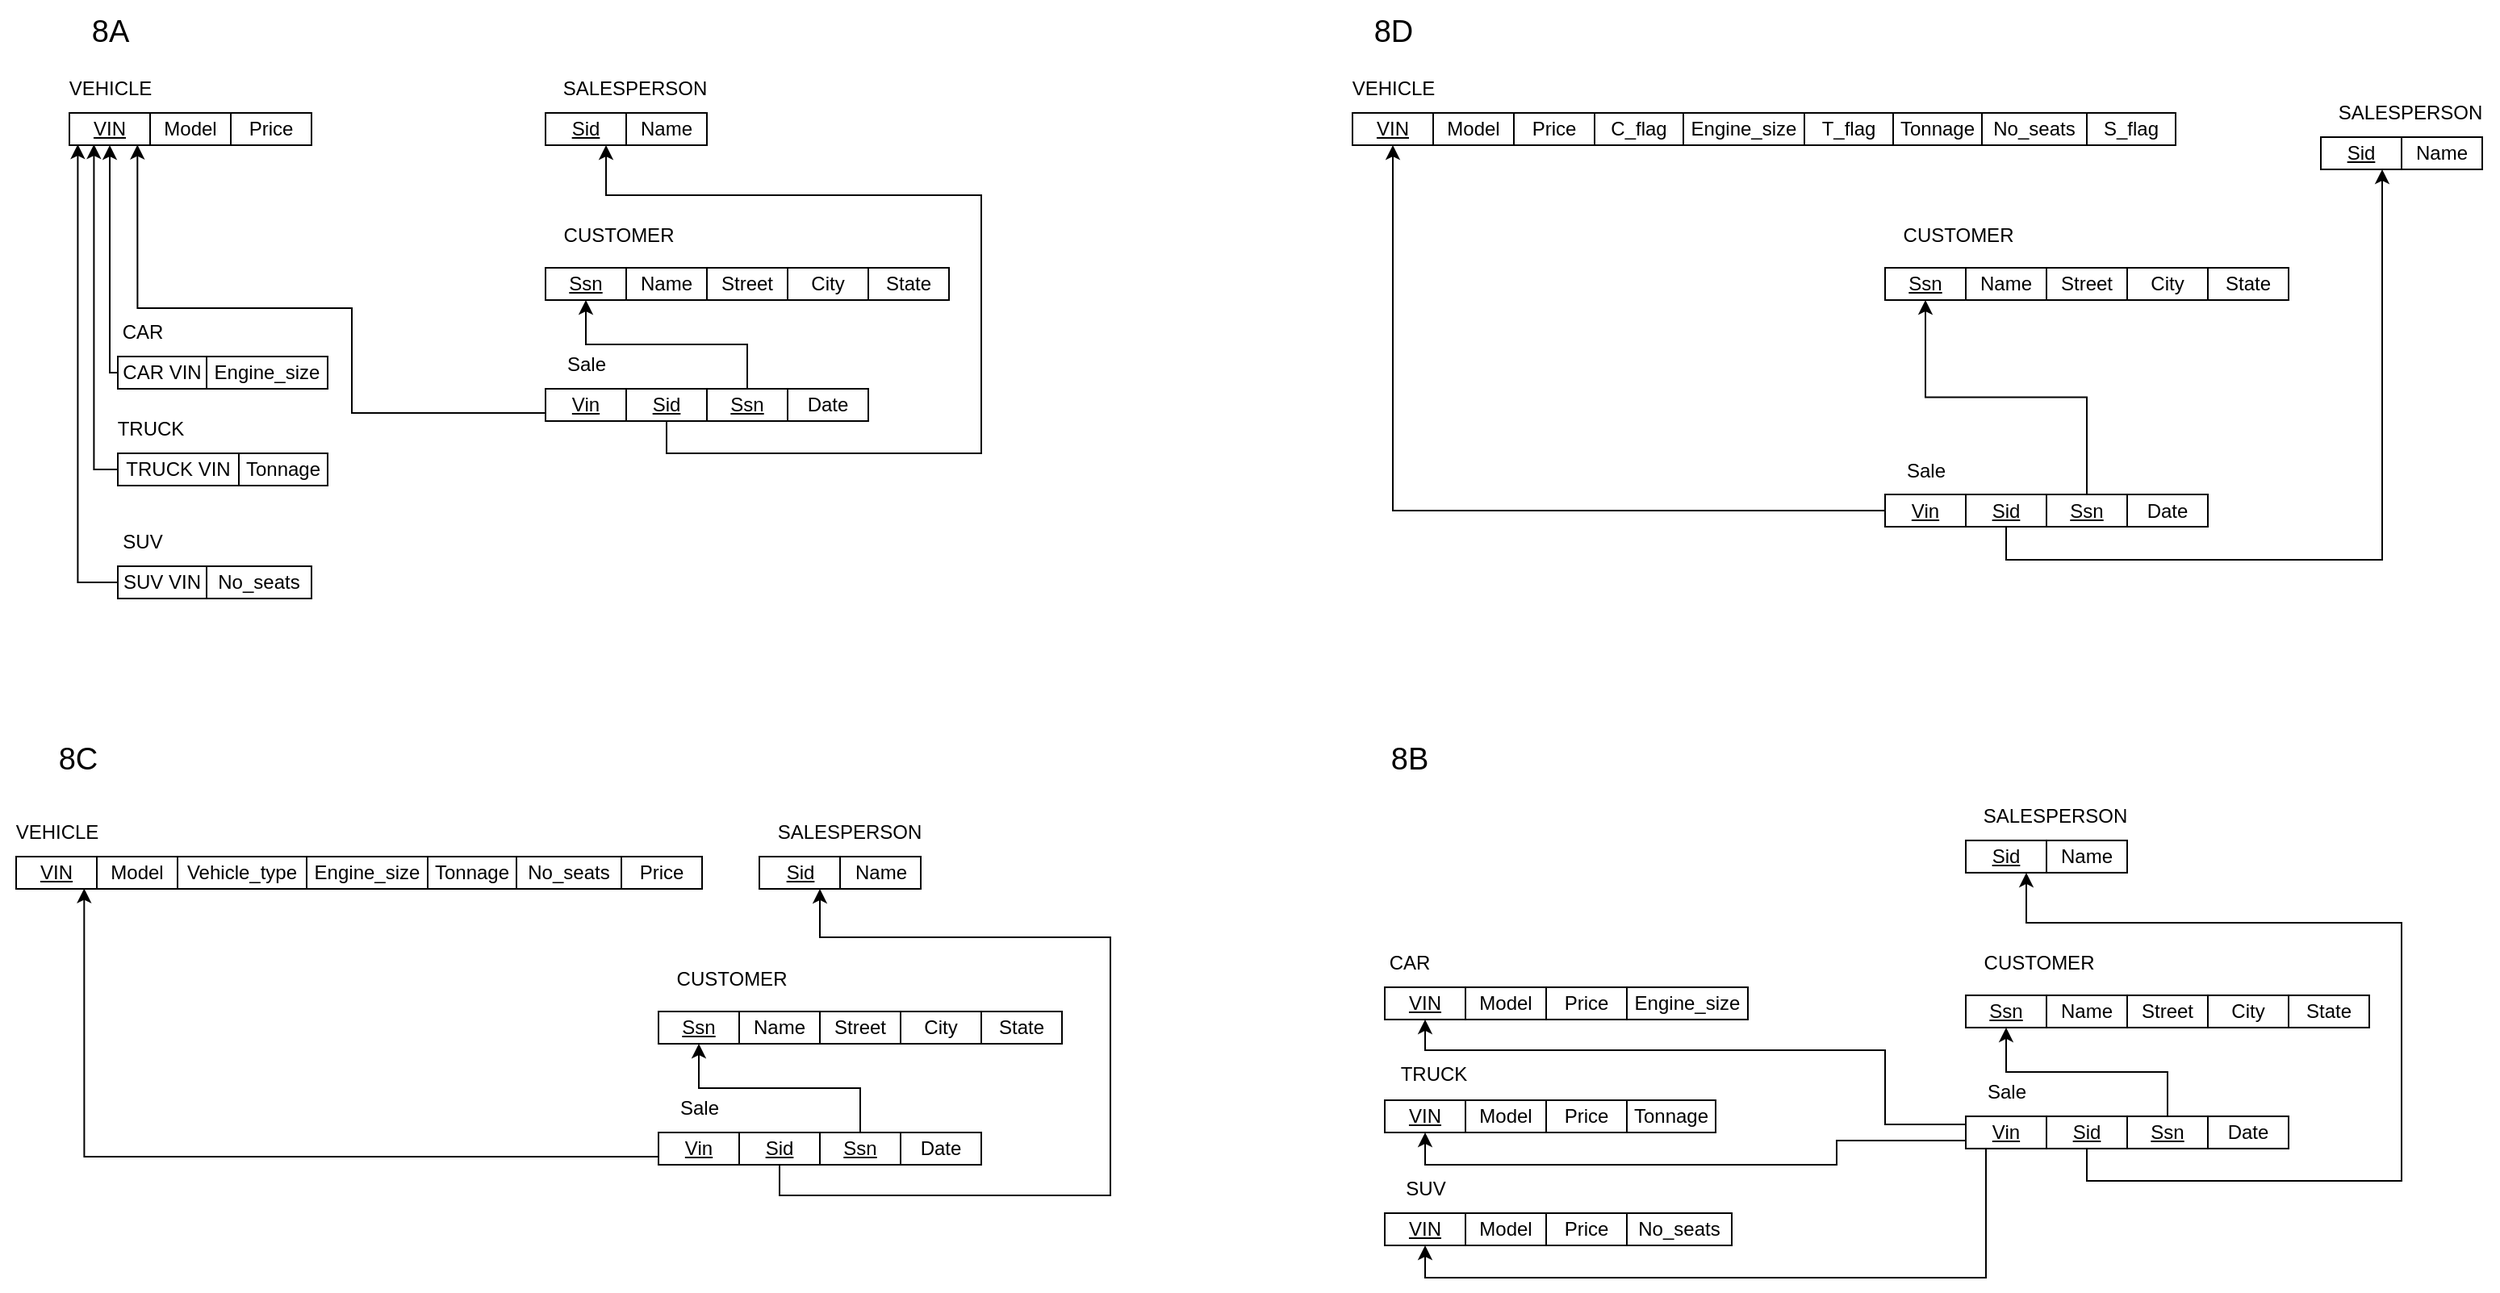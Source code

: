 <mxfile version="20.5.1" type="github">
  <diagram id="yZq5IONLJEsk0bZvG2Z2" name="Page-1">
    <mxGraphModel dx="1422" dy="794" grid="1" gridSize="10" guides="1" tooltips="1" connect="1" arrows="1" fold="1" page="1" pageScale="1" pageWidth="850" pageHeight="1100" math="0" shadow="0">
      <root>
        <mxCell id="0" />
        <mxCell id="1" parent="0" />
        <mxCell id="Zert8HyA5gWy37JvKC_g-1" value="VEHICLE" style="text;html=1;align=center;verticalAlign=middle;resizable=0;points=[];autosize=1;strokeColor=none;fillColor=none;" parent="1" vertex="1">
          <mxGeometry x="55" y="109" width="70" height="30" as="geometry" />
        </mxCell>
        <mxCell id="Zert8HyA5gWy37JvKC_g-2" value="&lt;u&gt;VIN&lt;/u&gt;" style="whiteSpace=wrap;html=1;" parent="1" vertex="1">
          <mxGeometry x="65" y="139" width="50" height="20" as="geometry" />
        </mxCell>
        <mxCell id="Zert8HyA5gWy37JvKC_g-3" value="Model" style="whiteSpace=wrap;html=1;" parent="1" vertex="1">
          <mxGeometry x="115" y="139" width="50" height="20" as="geometry" />
        </mxCell>
        <mxCell id="Zert8HyA5gWy37JvKC_g-4" value="Price" style="whiteSpace=wrap;html=1;" parent="1" vertex="1">
          <mxGeometry x="165" y="139" width="50" height="20" as="geometry" />
        </mxCell>
        <mxCell id="Zert8HyA5gWy37JvKC_g-5" value="&lt;u&gt;Sid&lt;/u&gt;" style="whiteSpace=wrap;html=1;" parent="1" vertex="1">
          <mxGeometry x="360" y="139" width="50" height="20" as="geometry" />
        </mxCell>
        <mxCell id="Zert8HyA5gWy37JvKC_g-7" value="SALESPERSON" style="text;html=1;align=center;verticalAlign=middle;resizable=0;points=[];autosize=1;strokeColor=none;fillColor=none;" parent="1" vertex="1">
          <mxGeometry x="360" y="109" width="110" height="30" as="geometry" />
        </mxCell>
        <mxCell id="Zert8HyA5gWy37JvKC_g-8" value="Name" style="whiteSpace=wrap;html=1;" parent="1" vertex="1">
          <mxGeometry x="410" y="139" width="50" height="20" as="geometry" />
        </mxCell>
        <mxCell id="Zert8HyA5gWy37JvKC_g-11" value="CAR" style="text;html=1;align=center;verticalAlign=middle;resizable=0;points=[];autosize=1;strokeColor=none;fillColor=none;" parent="1" vertex="1">
          <mxGeometry x="85" y="260" width="50" height="30" as="geometry" />
        </mxCell>
        <mxCell id="Zert8HyA5gWy37JvKC_g-12" value="TRUCK" style="text;html=1;align=center;verticalAlign=middle;resizable=0;points=[];autosize=1;strokeColor=none;fillColor=none;" parent="1" vertex="1">
          <mxGeometry x="85" y="320" width="60" height="30" as="geometry" />
        </mxCell>
        <mxCell id="HfXIFPsZ4pyppyQ5UBKi-8" style="edgeStyle=orthogonalEdgeStyle;rounded=0;orthogonalLoop=1;jettySize=auto;html=1;exitX=0;exitY=0.5;exitDx=0;exitDy=0;entryX=0.5;entryY=1;entryDx=0;entryDy=0;" parent="1" source="Zert8HyA5gWy37JvKC_g-13" target="Zert8HyA5gWy37JvKC_g-2" edge="1">
          <mxGeometry relative="1" as="geometry">
            <Array as="points">
              <mxPoint x="90" y="300" />
            </Array>
          </mxGeometry>
        </mxCell>
        <mxCell id="Zert8HyA5gWy37JvKC_g-13" value="CAR VIN" style="whiteSpace=wrap;html=1;" parent="1" vertex="1">
          <mxGeometry x="95" y="290" width="55" height="20" as="geometry" />
        </mxCell>
        <mxCell id="Zert8HyA5gWy37JvKC_g-14" value="Engine_size" style="whiteSpace=wrap;html=1;" parent="1" vertex="1">
          <mxGeometry x="150" y="290" width="75" height="20" as="geometry" />
        </mxCell>
        <mxCell id="HfXIFPsZ4pyppyQ5UBKi-2" style="edgeStyle=orthogonalEdgeStyle;rounded=0;orthogonalLoop=1;jettySize=auto;html=1;exitX=0;exitY=0.5;exitDx=0;exitDy=0;entryX=0.304;entryY=0.975;entryDx=0;entryDy=0;entryPerimeter=0;" parent="1" source="Zert8HyA5gWy37JvKC_g-15" target="Zert8HyA5gWy37JvKC_g-2" edge="1">
          <mxGeometry relative="1" as="geometry">
            <Array as="points">
              <mxPoint x="80" y="360" />
            </Array>
          </mxGeometry>
        </mxCell>
        <mxCell id="Zert8HyA5gWy37JvKC_g-15" value="TRUCK VIN" style="whiteSpace=wrap;html=1;" parent="1" vertex="1">
          <mxGeometry x="95" y="350" width="75" height="20" as="geometry" />
        </mxCell>
        <mxCell id="Zert8HyA5gWy37JvKC_g-16" value="Tonnage" style="whiteSpace=wrap;html=1;" parent="1" vertex="1">
          <mxGeometry x="170" y="350" width="55" height="20" as="geometry" />
        </mxCell>
        <mxCell id="HfXIFPsZ4pyppyQ5UBKi-1" style="edgeStyle=orthogonalEdgeStyle;rounded=0;orthogonalLoop=1;jettySize=auto;html=1;exitX=0;exitY=0.5;exitDx=0;exitDy=0;entryX=0.104;entryY=0.975;entryDx=0;entryDy=0;entryPerimeter=0;" parent="1" source="Zert8HyA5gWy37JvKC_g-17" target="Zert8HyA5gWy37JvKC_g-2" edge="1">
          <mxGeometry relative="1" as="geometry" />
        </mxCell>
        <mxCell id="Zert8HyA5gWy37JvKC_g-17" value="SUV VIN" style="whiteSpace=wrap;html=1;" parent="1" vertex="1">
          <mxGeometry x="95" y="420" width="55" height="20" as="geometry" />
        </mxCell>
        <mxCell id="Zert8HyA5gWy37JvKC_g-18" value="No_seats" style="whiteSpace=wrap;html=1;" parent="1" vertex="1">
          <mxGeometry x="150" y="420" width="65" height="20" as="geometry" />
        </mxCell>
        <mxCell id="Zert8HyA5gWy37JvKC_g-19" value="SUV" style="text;html=1;align=center;verticalAlign=middle;resizable=0;points=[];autosize=1;strokeColor=none;fillColor=none;" parent="1" vertex="1">
          <mxGeometry x="85" y="390" width="50" height="30" as="geometry" />
        </mxCell>
        <mxCell id="Zert8HyA5gWy37JvKC_g-24" value="Date" style="whiteSpace=wrap;html=1;" parent="1" vertex="1">
          <mxGeometry x="510" y="310" width="50" height="20" as="geometry" />
        </mxCell>
        <mxCell id="Zert8HyA5gWy37JvKC_g-25" value="CUSTOMER" style="text;html=1;align=center;verticalAlign=middle;resizable=0;points=[];autosize=1;strokeColor=none;fillColor=none;" parent="1" vertex="1">
          <mxGeometry x="360" y="200" width="90" height="30" as="geometry" />
        </mxCell>
        <mxCell id="Zert8HyA5gWy37JvKC_g-26" value="&lt;u&gt;Ssn&lt;/u&gt;" style="whiteSpace=wrap;html=1;" parent="1" vertex="1">
          <mxGeometry x="360" y="235" width="50" height="20" as="geometry" />
        </mxCell>
        <mxCell id="Zert8HyA5gWy37JvKC_g-27" value="Name" style="whiteSpace=wrap;html=1;" parent="1" vertex="1">
          <mxGeometry x="410" y="235" width="50" height="20" as="geometry" />
        </mxCell>
        <mxCell id="Zert8HyA5gWy37JvKC_g-28" value="State" style="whiteSpace=wrap;html=1;" parent="1" vertex="1">
          <mxGeometry x="560" y="235" width="50" height="20" as="geometry" />
        </mxCell>
        <mxCell id="Zert8HyA5gWy37JvKC_g-29" value="Street" style="whiteSpace=wrap;html=1;" parent="1" vertex="1">
          <mxGeometry x="460" y="235" width="50" height="20" as="geometry" />
        </mxCell>
        <mxCell id="Zert8HyA5gWy37JvKC_g-30" value="City" style="whiteSpace=wrap;html=1;" parent="1" vertex="1">
          <mxGeometry x="510" y="235" width="50" height="20" as="geometry" />
        </mxCell>
        <mxCell id="Zert8HyA5gWy37JvKC_g-31" value="Sale" style="text;html=1;align=center;verticalAlign=middle;resizable=0;points=[];autosize=1;strokeColor=none;fillColor=none;" parent="1" vertex="1">
          <mxGeometry x="360" y="280" width="50" height="30" as="geometry" />
        </mxCell>
        <mxCell id="Zert8HyA5gWy37JvKC_g-40" style="edgeStyle=orthogonalEdgeStyle;rounded=0;orthogonalLoop=1;jettySize=auto;html=1;exitX=0;exitY=0.75;exitDx=0;exitDy=0;entryX=0.843;entryY=0.989;entryDx=0;entryDy=0;entryPerimeter=0;" parent="1" source="Zert8HyA5gWy37JvKC_g-32" target="Zert8HyA5gWy37JvKC_g-2" edge="1">
          <mxGeometry relative="1" as="geometry">
            <mxPoint x="150" y="180" as="targetPoint" />
            <Array as="points">
              <mxPoint x="240" y="325" />
              <mxPoint x="240" y="260" />
              <mxPoint x="107" y="260" />
            </Array>
          </mxGeometry>
        </mxCell>
        <mxCell id="Zert8HyA5gWy37JvKC_g-32" value="&lt;u&gt;Vin&lt;/u&gt;" style="whiteSpace=wrap;html=1;" parent="1" vertex="1">
          <mxGeometry x="360" y="310" width="50" height="20" as="geometry" />
        </mxCell>
        <mxCell id="HfXIFPsZ4pyppyQ5UBKi-7" style="edgeStyle=orthogonalEdgeStyle;rounded=0;orthogonalLoop=1;jettySize=auto;html=1;exitX=0.5;exitY=1;exitDx=0;exitDy=0;entryX=0.75;entryY=1;entryDx=0;entryDy=0;" parent="1" source="Zert8HyA5gWy37JvKC_g-33" target="Zert8HyA5gWy37JvKC_g-5" edge="1">
          <mxGeometry relative="1" as="geometry">
            <Array as="points">
              <mxPoint x="435" y="350" />
              <mxPoint x="630" y="350" />
              <mxPoint x="630" y="190" />
              <mxPoint x="398" y="190" />
            </Array>
          </mxGeometry>
        </mxCell>
        <mxCell id="Zert8HyA5gWy37JvKC_g-33" value="&lt;u&gt;Sid&lt;/u&gt;" style="whiteSpace=wrap;html=1;" parent="1" vertex="1">
          <mxGeometry x="410" y="310" width="50" height="20" as="geometry" />
        </mxCell>
        <mxCell id="HfXIFPsZ4pyppyQ5UBKi-5" style="edgeStyle=orthogonalEdgeStyle;rounded=0;orthogonalLoop=1;jettySize=auto;html=1;exitX=0.5;exitY=0;exitDx=0;exitDy=0;entryX=0.5;entryY=1;entryDx=0;entryDy=0;" parent="1" source="Zert8HyA5gWy37JvKC_g-34" target="Zert8HyA5gWy37JvKC_g-26" edge="1">
          <mxGeometry relative="1" as="geometry" />
        </mxCell>
        <mxCell id="Zert8HyA5gWy37JvKC_g-34" value="&lt;u&gt;Ssn&lt;/u&gt;" style="whiteSpace=wrap;html=1;" parent="1" vertex="1">
          <mxGeometry x="460" y="310" width="50" height="20" as="geometry" />
        </mxCell>
        <mxCell id="--6bmYJcJ-hPVQL4Pmtl-1" value="&lt;span style=&quot;font-size: 19px;&quot;&gt;8A&lt;/span&gt;" style="text;html=1;align=center;verticalAlign=middle;resizable=0;points=[];autosize=1;strokeColor=none;fillColor=none;" parent="1" vertex="1">
          <mxGeometry x="65" y="69" width="50" height="40" as="geometry" />
        </mxCell>
        <mxCell id="--6bmYJcJ-hPVQL4Pmtl-2" value="VEHICLE" style="text;html=1;align=center;verticalAlign=middle;resizable=0;points=[];autosize=1;strokeColor=none;fillColor=none;" parent="1" vertex="1">
          <mxGeometry x="22" y="570" width="70" height="30" as="geometry" />
        </mxCell>
        <mxCell id="--6bmYJcJ-hPVQL4Pmtl-3" value="&lt;u&gt;VIN&lt;/u&gt;" style="whiteSpace=wrap;html=1;" parent="1" vertex="1">
          <mxGeometry x="32" y="600" width="50" height="20" as="geometry" />
        </mxCell>
        <mxCell id="--6bmYJcJ-hPVQL4Pmtl-4" value="Model" style="whiteSpace=wrap;html=1;" parent="1" vertex="1">
          <mxGeometry x="82" y="600" width="50" height="20" as="geometry" />
        </mxCell>
        <mxCell id="--6bmYJcJ-hPVQL4Pmtl-5" value="Price" style="whiteSpace=wrap;html=1;" parent="1" vertex="1">
          <mxGeometry x="407" y="600" width="50" height="20" as="geometry" />
        </mxCell>
        <mxCell id="--6bmYJcJ-hPVQL4Pmtl-6" value="&lt;u&gt;Sid&lt;/u&gt;" style="whiteSpace=wrap;html=1;" parent="1" vertex="1">
          <mxGeometry x="492.5" y="600" width="50" height="20" as="geometry" />
        </mxCell>
        <mxCell id="--6bmYJcJ-hPVQL4Pmtl-7" value="SALESPERSON" style="text;html=1;align=center;verticalAlign=middle;resizable=0;points=[];autosize=1;strokeColor=none;fillColor=none;" parent="1" vertex="1">
          <mxGeometry x="492.5" y="570" width="110" height="30" as="geometry" />
        </mxCell>
        <mxCell id="--6bmYJcJ-hPVQL4Pmtl-8" value="Name" style="whiteSpace=wrap;html=1;" parent="1" vertex="1">
          <mxGeometry x="542.5" y="600" width="50" height="20" as="geometry" />
        </mxCell>
        <mxCell id="--6bmYJcJ-hPVQL4Pmtl-16" value="Date" style="whiteSpace=wrap;html=1;" parent="1" vertex="1">
          <mxGeometry x="580" y="771" width="50" height="20" as="geometry" />
        </mxCell>
        <mxCell id="--6bmYJcJ-hPVQL4Pmtl-17" value="CUSTOMER" style="text;html=1;align=center;verticalAlign=middle;resizable=0;points=[];autosize=1;strokeColor=none;fillColor=none;" parent="1" vertex="1">
          <mxGeometry x="430" y="661" width="90" height="30" as="geometry" />
        </mxCell>
        <mxCell id="--6bmYJcJ-hPVQL4Pmtl-18" value="&lt;u&gt;Ssn&lt;/u&gt;" style="whiteSpace=wrap;html=1;" parent="1" vertex="1">
          <mxGeometry x="430" y="696" width="50" height="20" as="geometry" />
        </mxCell>
        <mxCell id="--6bmYJcJ-hPVQL4Pmtl-19" value="Name" style="whiteSpace=wrap;html=1;" parent="1" vertex="1">
          <mxGeometry x="480" y="696" width="50" height="20" as="geometry" />
        </mxCell>
        <mxCell id="--6bmYJcJ-hPVQL4Pmtl-20" value="State" style="whiteSpace=wrap;html=1;" parent="1" vertex="1">
          <mxGeometry x="630" y="696" width="50" height="20" as="geometry" />
        </mxCell>
        <mxCell id="--6bmYJcJ-hPVQL4Pmtl-21" value="Street" style="whiteSpace=wrap;html=1;" parent="1" vertex="1">
          <mxGeometry x="530" y="696" width="50" height="20" as="geometry" />
        </mxCell>
        <mxCell id="--6bmYJcJ-hPVQL4Pmtl-22" value="City" style="whiteSpace=wrap;html=1;" parent="1" vertex="1">
          <mxGeometry x="580" y="696" width="50" height="20" as="geometry" />
        </mxCell>
        <mxCell id="--6bmYJcJ-hPVQL4Pmtl-23" value="Sale" style="text;html=1;align=center;verticalAlign=middle;resizable=0;points=[];autosize=1;strokeColor=none;fillColor=none;" parent="1" vertex="1">
          <mxGeometry x="430" y="741" width="50" height="30" as="geometry" />
        </mxCell>
        <mxCell id="--6bmYJcJ-hPVQL4Pmtl-24" style="edgeStyle=orthogonalEdgeStyle;rounded=0;orthogonalLoop=1;jettySize=auto;html=1;exitX=0;exitY=0.75;exitDx=0;exitDy=0;entryX=0.843;entryY=0.989;entryDx=0;entryDy=0;entryPerimeter=0;" parent="1" source="--6bmYJcJ-hPVQL4Pmtl-25" target="--6bmYJcJ-hPVQL4Pmtl-3" edge="1">
          <mxGeometry relative="1" as="geometry">
            <mxPoint x="195" y="641" as="targetPoint" />
            <Array as="points">
              <mxPoint x="74" y="786" />
            </Array>
          </mxGeometry>
        </mxCell>
        <mxCell id="--6bmYJcJ-hPVQL4Pmtl-25" value="&lt;u&gt;Vin&lt;/u&gt;" style="whiteSpace=wrap;html=1;" parent="1" vertex="1">
          <mxGeometry x="430" y="771" width="50" height="20" as="geometry" />
        </mxCell>
        <mxCell id="--6bmYJcJ-hPVQL4Pmtl-37" style="edgeStyle=orthogonalEdgeStyle;rounded=0;orthogonalLoop=1;jettySize=auto;html=1;exitX=0.5;exitY=1;exitDx=0;exitDy=0;entryX=0.75;entryY=1;entryDx=0;entryDy=0;fontSize=19;" parent="1" source="--6bmYJcJ-hPVQL4Pmtl-27" target="--6bmYJcJ-hPVQL4Pmtl-6" edge="1">
          <mxGeometry relative="1" as="geometry">
            <Array as="points">
              <mxPoint x="505" y="810" />
              <mxPoint x="710" y="810" />
              <mxPoint x="710" y="650" />
              <mxPoint x="530" y="650" />
            </Array>
          </mxGeometry>
        </mxCell>
        <mxCell id="--6bmYJcJ-hPVQL4Pmtl-27" value="&lt;u&gt;Sid&lt;/u&gt;" style="whiteSpace=wrap;html=1;" parent="1" vertex="1">
          <mxGeometry x="480" y="771" width="50" height="20" as="geometry" />
        </mxCell>
        <mxCell id="--6bmYJcJ-hPVQL4Pmtl-28" style="edgeStyle=orthogonalEdgeStyle;rounded=0;orthogonalLoop=1;jettySize=auto;html=1;exitX=0.5;exitY=0;exitDx=0;exitDy=0;entryX=0.5;entryY=1;entryDx=0;entryDy=0;" parent="1" source="--6bmYJcJ-hPVQL4Pmtl-29" target="--6bmYJcJ-hPVQL4Pmtl-18" edge="1">
          <mxGeometry relative="1" as="geometry" />
        </mxCell>
        <mxCell id="--6bmYJcJ-hPVQL4Pmtl-29" value="&lt;u&gt;Ssn&lt;/u&gt;" style="whiteSpace=wrap;html=1;" parent="1" vertex="1">
          <mxGeometry x="530" y="771" width="50" height="20" as="geometry" />
        </mxCell>
        <mxCell id="--6bmYJcJ-hPVQL4Pmtl-32" value="Engine_size" style="whiteSpace=wrap;html=1;" parent="1" vertex="1">
          <mxGeometry x="212" y="600" width="75" height="20" as="geometry" />
        </mxCell>
        <mxCell id="--6bmYJcJ-hPVQL4Pmtl-33" value="Vehicle_type" style="whiteSpace=wrap;html=1;" parent="1" vertex="1">
          <mxGeometry x="132" y="600" width="80" height="20" as="geometry" />
        </mxCell>
        <mxCell id="--6bmYJcJ-hPVQL4Pmtl-34" value="Tonnage" style="whiteSpace=wrap;html=1;" parent="1" vertex="1">
          <mxGeometry x="287" y="600" width="55" height="20" as="geometry" />
        </mxCell>
        <mxCell id="--6bmYJcJ-hPVQL4Pmtl-35" value="No_seats" style="whiteSpace=wrap;html=1;" parent="1" vertex="1">
          <mxGeometry x="342" y="600" width="65" height="20" as="geometry" />
        </mxCell>
        <mxCell id="--6bmYJcJ-hPVQL4Pmtl-38" value="&lt;span style=&quot;font-size: 19px;&quot;&gt;8C&lt;/span&gt;" style="text;html=1;align=center;verticalAlign=middle;resizable=0;points=[];autosize=1;strokeColor=none;fillColor=none;" parent="1" vertex="1">
          <mxGeometry x="45" y="520" width="50" height="40" as="geometry" />
        </mxCell>
        <mxCell id="xm13Yv91gHQqJXN2-Y_b-1" value="VEHICLE" style="text;html=1;align=center;verticalAlign=middle;resizable=0;points=[];autosize=1;strokeColor=none;fillColor=none;" vertex="1" parent="1">
          <mxGeometry x="850" y="109" width="70" height="30" as="geometry" />
        </mxCell>
        <mxCell id="xm13Yv91gHQqJXN2-Y_b-2" value="&lt;u&gt;VIN&lt;/u&gt;" style="whiteSpace=wrap;html=1;" vertex="1" parent="1">
          <mxGeometry x="860" y="139" width="50" height="20" as="geometry" />
        </mxCell>
        <mxCell id="xm13Yv91gHQqJXN2-Y_b-3" value="Model" style="whiteSpace=wrap;html=1;" vertex="1" parent="1">
          <mxGeometry x="910" y="139" width="50" height="20" as="geometry" />
        </mxCell>
        <mxCell id="xm13Yv91gHQqJXN2-Y_b-4" value="Price" style="whiteSpace=wrap;html=1;" vertex="1" parent="1">
          <mxGeometry x="960" y="139" width="50" height="20" as="geometry" />
        </mxCell>
        <mxCell id="xm13Yv91gHQqJXN2-Y_b-5" value="&lt;u&gt;Sid&lt;/u&gt;" style="whiteSpace=wrap;html=1;" vertex="1" parent="1">
          <mxGeometry x="1460" y="154" width="50" height="20" as="geometry" />
        </mxCell>
        <mxCell id="xm13Yv91gHQqJXN2-Y_b-6" value="SALESPERSON" style="text;html=1;align=center;verticalAlign=middle;resizable=0;points=[];autosize=1;strokeColor=none;fillColor=none;" vertex="1" parent="1">
          <mxGeometry x="1460" y="124" width="110" height="30" as="geometry" />
        </mxCell>
        <mxCell id="xm13Yv91gHQqJXN2-Y_b-7" value="Name" style="whiteSpace=wrap;html=1;" vertex="1" parent="1">
          <mxGeometry x="1510" y="154" width="50" height="20" as="geometry" />
        </mxCell>
        <mxCell id="xm13Yv91gHQqJXN2-Y_b-13" value="C_flag" style="whiteSpace=wrap;html=1;" vertex="1" parent="1">
          <mxGeometry x="1010" y="139" width="55" height="20" as="geometry" />
        </mxCell>
        <mxCell id="xm13Yv91gHQqJXN2-Y_b-14" value="Engine_size" style="whiteSpace=wrap;html=1;" vertex="1" parent="1">
          <mxGeometry x="1065" y="139" width="75" height="20" as="geometry" />
        </mxCell>
        <mxCell id="xm13Yv91gHQqJXN2-Y_b-17" value="Tonnage" style="whiteSpace=wrap;html=1;" vertex="1" parent="1">
          <mxGeometry x="1195" y="139" width="55" height="20" as="geometry" />
        </mxCell>
        <mxCell id="xm13Yv91gHQqJXN2-Y_b-20" value="No_seats" style="whiteSpace=wrap;html=1;" vertex="1" parent="1">
          <mxGeometry x="1250" y="139" width="65" height="20" as="geometry" />
        </mxCell>
        <mxCell id="xm13Yv91gHQqJXN2-Y_b-22" value="Date" style="whiteSpace=wrap;html=1;" vertex="1" parent="1">
          <mxGeometry x="1340" y="375.5" width="50" height="20" as="geometry" />
        </mxCell>
        <mxCell id="xm13Yv91gHQqJXN2-Y_b-23" value="CUSTOMER" style="text;html=1;align=center;verticalAlign=middle;resizable=0;points=[];autosize=1;strokeColor=none;fillColor=none;" vertex="1" parent="1">
          <mxGeometry x="1190" y="200" width="90" height="30" as="geometry" />
        </mxCell>
        <mxCell id="xm13Yv91gHQqJXN2-Y_b-24" value="&lt;u&gt;Ssn&lt;/u&gt;" style="whiteSpace=wrap;html=1;" vertex="1" parent="1">
          <mxGeometry x="1190" y="235" width="50" height="20" as="geometry" />
        </mxCell>
        <mxCell id="xm13Yv91gHQqJXN2-Y_b-25" value="Name" style="whiteSpace=wrap;html=1;" vertex="1" parent="1">
          <mxGeometry x="1240" y="235" width="50" height="20" as="geometry" />
        </mxCell>
        <mxCell id="xm13Yv91gHQqJXN2-Y_b-26" value="State" style="whiteSpace=wrap;html=1;" vertex="1" parent="1">
          <mxGeometry x="1390" y="235" width="50" height="20" as="geometry" />
        </mxCell>
        <mxCell id="xm13Yv91gHQqJXN2-Y_b-27" value="Street" style="whiteSpace=wrap;html=1;" vertex="1" parent="1">
          <mxGeometry x="1290" y="235" width="50" height="20" as="geometry" />
        </mxCell>
        <mxCell id="xm13Yv91gHQqJXN2-Y_b-28" value="City" style="whiteSpace=wrap;html=1;" vertex="1" parent="1">
          <mxGeometry x="1340" y="235" width="50" height="20" as="geometry" />
        </mxCell>
        <mxCell id="xm13Yv91gHQqJXN2-Y_b-29" value="Sale" style="text;html=1;align=center;verticalAlign=middle;resizable=0;points=[];autosize=1;strokeColor=none;fillColor=none;" vertex="1" parent="1">
          <mxGeometry x="1190" y="345.5" width="50" height="30" as="geometry" />
        </mxCell>
        <mxCell id="xm13Yv91gHQqJXN2-Y_b-94" style="edgeStyle=orthogonalEdgeStyle;rounded=0;orthogonalLoop=1;jettySize=auto;html=1;exitX=0;exitY=0.5;exitDx=0;exitDy=0;entryX=0.5;entryY=1;entryDx=0;entryDy=0;" edge="1" parent="1" source="xm13Yv91gHQqJXN2-Y_b-31" target="xm13Yv91gHQqJXN2-Y_b-2">
          <mxGeometry relative="1" as="geometry" />
        </mxCell>
        <mxCell id="xm13Yv91gHQqJXN2-Y_b-31" value="&lt;u&gt;Vin&lt;/u&gt;" style="whiteSpace=wrap;html=1;" vertex="1" parent="1">
          <mxGeometry x="1190" y="375.5" width="50" height="20" as="geometry" />
        </mxCell>
        <mxCell id="xm13Yv91gHQqJXN2-Y_b-32" style="edgeStyle=orthogonalEdgeStyle;rounded=0;orthogonalLoop=1;jettySize=auto;html=1;exitX=0.5;exitY=1;exitDx=0;exitDy=0;entryX=0.75;entryY=1;entryDx=0;entryDy=0;" edge="1" parent="1" source="xm13Yv91gHQqJXN2-Y_b-33" target="xm13Yv91gHQqJXN2-Y_b-5">
          <mxGeometry relative="1" as="geometry">
            <Array as="points">
              <mxPoint x="1265" y="416" />
              <mxPoint x="1498" y="416" />
              <mxPoint x="1498" y="174" />
            </Array>
          </mxGeometry>
        </mxCell>
        <mxCell id="xm13Yv91gHQqJXN2-Y_b-33" value="&lt;u&gt;Sid&lt;/u&gt;" style="whiteSpace=wrap;html=1;" vertex="1" parent="1">
          <mxGeometry x="1240" y="375.5" width="50" height="20" as="geometry" />
        </mxCell>
        <mxCell id="xm13Yv91gHQqJXN2-Y_b-34" style="edgeStyle=orthogonalEdgeStyle;rounded=0;orthogonalLoop=1;jettySize=auto;html=1;exitX=0.5;exitY=0;exitDx=0;exitDy=0;entryX=0.5;entryY=1;entryDx=0;entryDy=0;" edge="1" parent="1" source="xm13Yv91gHQqJXN2-Y_b-35" target="xm13Yv91gHQqJXN2-Y_b-24">
          <mxGeometry relative="1" as="geometry" />
        </mxCell>
        <mxCell id="xm13Yv91gHQqJXN2-Y_b-35" value="&lt;u&gt;Ssn&lt;/u&gt;" style="whiteSpace=wrap;html=1;" vertex="1" parent="1">
          <mxGeometry x="1290" y="375.5" width="50" height="20" as="geometry" />
        </mxCell>
        <mxCell id="xm13Yv91gHQqJXN2-Y_b-38" value="&lt;span style=&quot;font-size: 19px;&quot;&gt;8D&lt;/span&gt;" style="text;html=1;align=center;verticalAlign=middle;resizable=0;points=[];autosize=1;strokeColor=none;fillColor=none;" vertex="1" parent="1">
          <mxGeometry x="860" y="69" width="50" height="40" as="geometry" />
        </mxCell>
        <mxCell id="xm13Yv91gHQqJXN2-Y_b-43" value="&lt;u&gt;Sid&lt;/u&gt;" style="whiteSpace=wrap;html=1;" vertex="1" parent="1">
          <mxGeometry x="1240" y="589.97" width="50" height="20" as="geometry" />
        </mxCell>
        <mxCell id="xm13Yv91gHQqJXN2-Y_b-44" value="SALESPERSON" style="text;html=1;align=center;verticalAlign=middle;resizable=0;points=[];autosize=1;strokeColor=none;fillColor=none;" vertex="1" parent="1">
          <mxGeometry x="1240" y="559.97" width="110" height="30" as="geometry" />
        </mxCell>
        <mxCell id="xm13Yv91gHQqJXN2-Y_b-45" value="Name" style="whiteSpace=wrap;html=1;" vertex="1" parent="1">
          <mxGeometry x="1290" y="589.97" width="50" height="20" as="geometry" />
        </mxCell>
        <mxCell id="xm13Yv91gHQqJXN2-Y_b-48" value="CAR" style="text;html=1;align=center;verticalAlign=middle;resizable=0;points=[];autosize=1;strokeColor=none;fillColor=none;" vertex="1" parent="1">
          <mxGeometry x="870" y="650.97" width="50" height="30" as="geometry" />
        </mxCell>
        <mxCell id="xm13Yv91gHQqJXN2-Y_b-49" value="TRUCK" style="text;html=1;align=center;verticalAlign=middle;resizable=0;points=[];autosize=1;strokeColor=none;fillColor=none;" vertex="1" parent="1">
          <mxGeometry x="880" y="720" width="60" height="30" as="geometry" />
        </mxCell>
        <mxCell id="xm13Yv91gHQqJXN2-Y_b-52" value="Engine_size" style="whiteSpace=wrap;html=1;" vertex="1" parent="1">
          <mxGeometry x="1030" y="680.97" width="75" height="20" as="geometry" />
        </mxCell>
        <mxCell id="xm13Yv91gHQqJXN2-Y_b-55" value="Tonnage" style="whiteSpace=wrap;html=1;" vertex="1" parent="1">
          <mxGeometry x="1030" y="751" width="55" height="20" as="geometry" />
        </mxCell>
        <mxCell id="xm13Yv91gHQqJXN2-Y_b-58" value="No_seats" style="whiteSpace=wrap;html=1;" vertex="1" parent="1">
          <mxGeometry x="1030" y="821" width="65" height="20" as="geometry" />
        </mxCell>
        <mxCell id="xm13Yv91gHQqJXN2-Y_b-59" value="SUV" style="text;html=1;align=center;verticalAlign=middle;resizable=0;points=[];autosize=1;strokeColor=none;fillColor=none;" vertex="1" parent="1">
          <mxGeometry x="880" y="791" width="50" height="30" as="geometry" />
        </mxCell>
        <mxCell id="xm13Yv91gHQqJXN2-Y_b-60" value="Date" style="whiteSpace=wrap;html=1;" vertex="1" parent="1">
          <mxGeometry x="1390" y="760.97" width="50" height="20" as="geometry" />
        </mxCell>
        <mxCell id="xm13Yv91gHQqJXN2-Y_b-61" value="CUSTOMER" style="text;html=1;align=center;verticalAlign=middle;resizable=0;points=[];autosize=1;strokeColor=none;fillColor=none;" vertex="1" parent="1">
          <mxGeometry x="1240" y="650.97" width="90" height="30" as="geometry" />
        </mxCell>
        <mxCell id="xm13Yv91gHQqJXN2-Y_b-62" value="&lt;u&gt;Ssn&lt;/u&gt;" style="whiteSpace=wrap;html=1;" vertex="1" parent="1">
          <mxGeometry x="1240" y="685.97" width="50" height="20" as="geometry" />
        </mxCell>
        <mxCell id="xm13Yv91gHQqJXN2-Y_b-63" value="Name" style="whiteSpace=wrap;html=1;" vertex="1" parent="1">
          <mxGeometry x="1290" y="685.97" width="50" height="20" as="geometry" />
        </mxCell>
        <mxCell id="xm13Yv91gHQqJXN2-Y_b-64" value="State" style="whiteSpace=wrap;html=1;" vertex="1" parent="1">
          <mxGeometry x="1440" y="685.97" width="50" height="20" as="geometry" />
        </mxCell>
        <mxCell id="xm13Yv91gHQqJXN2-Y_b-65" value="Street" style="whiteSpace=wrap;html=1;" vertex="1" parent="1">
          <mxGeometry x="1340" y="685.97" width="50" height="20" as="geometry" />
        </mxCell>
        <mxCell id="xm13Yv91gHQqJXN2-Y_b-66" value="City" style="whiteSpace=wrap;html=1;" vertex="1" parent="1">
          <mxGeometry x="1390" y="685.97" width="50" height="20" as="geometry" />
        </mxCell>
        <mxCell id="xm13Yv91gHQqJXN2-Y_b-67" value="Sale" style="text;html=1;align=center;verticalAlign=middle;resizable=0;points=[];autosize=1;strokeColor=none;fillColor=none;" vertex="1" parent="1">
          <mxGeometry x="1240" y="730.97" width="50" height="30" as="geometry" />
        </mxCell>
        <mxCell id="xm13Yv91gHQqJXN2-Y_b-87" style="edgeStyle=orthogonalEdgeStyle;rounded=0;orthogonalLoop=1;jettySize=auto;html=1;exitX=0;exitY=0.25;exitDx=0;exitDy=0;entryX=0.5;entryY=1;entryDx=0;entryDy=0;" edge="1" parent="1" source="xm13Yv91gHQqJXN2-Y_b-69" target="xm13Yv91gHQqJXN2-Y_b-78">
          <mxGeometry relative="1" as="geometry">
            <Array as="points">
              <mxPoint x="1190" y="766" />
              <mxPoint x="1190" y="720" />
              <mxPoint x="905" y="720" />
            </Array>
          </mxGeometry>
        </mxCell>
        <mxCell id="xm13Yv91gHQqJXN2-Y_b-88" style="edgeStyle=orthogonalEdgeStyle;rounded=0;orthogonalLoop=1;jettySize=auto;html=1;exitX=0;exitY=0.75;exitDx=0;exitDy=0;entryX=0.5;entryY=1;entryDx=0;entryDy=0;" edge="1" parent="1" source="xm13Yv91gHQqJXN2-Y_b-69" target="xm13Yv91gHQqJXN2-Y_b-81">
          <mxGeometry relative="1" as="geometry">
            <Array as="points">
              <mxPoint x="1160" y="776" />
              <mxPoint x="1160" y="791" />
              <mxPoint x="905" y="791" />
            </Array>
          </mxGeometry>
        </mxCell>
        <mxCell id="xm13Yv91gHQqJXN2-Y_b-89" style="edgeStyle=orthogonalEdgeStyle;rounded=0;orthogonalLoop=1;jettySize=auto;html=1;exitX=0.25;exitY=1;exitDx=0;exitDy=0;entryX=0.5;entryY=1;entryDx=0;entryDy=0;" edge="1" parent="1" source="xm13Yv91gHQqJXN2-Y_b-69" target="xm13Yv91gHQqJXN2-Y_b-84">
          <mxGeometry relative="1" as="geometry" />
        </mxCell>
        <mxCell id="xm13Yv91gHQqJXN2-Y_b-69" value="&lt;u&gt;Vin&lt;/u&gt;" style="whiteSpace=wrap;html=1;" vertex="1" parent="1">
          <mxGeometry x="1240" y="760.97" width="50" height="20" as="geometry" />
        </mxCell>
        <mxCell id="xm13Yv91gHQqJXN2-Y_b-70" style="edgeStyle=orthogonalEdgeStyle;rounded=0;orthogonalLoop=1;jettySize=auto;html=1;exitX=0.5;exitY=1;exitDx=0;exitDy=0;entryX=0.75;entryY=1;entryDx=0;entryDy=0;" edge="1" parent="1" source="xm13Yv91gHQqJXN2-Y_b-71" target="xm13Yv91gHQqJXN2-Y_b-43">
          <mxGeometry relative="1" as="geometry">
            <Array as="points">
              <mxPoint x="1315" y="800.97" />
              <mxPoint x="1510" y="800.97" />
              <mxPoint x="1510" y="640.97" />
              <mxPoint x="1278" y="640.97" />
            </Array>
          </mxGeometry>
        </mxCell>
        <mxCell id="xm13Yv91gHQqJXN2-Y_b-71" value="&lt;u&gt;Sid&lt;/u&gt;" style="whiteSpace=wrap;html=1;" vertex="1" parent="1">
          <mxGeometry x="1290" y="760.97" width="50" height="20" as="geometry" />
        </mxCell>
        <mxCell id="xm13Yv91gHQqJXN2-Y_b-72" style="edgeStyle=orthogonalEdgeStyle;rounded=0;orthogonalLoop=1;jettySize=auto;html=1;exitX=0.5;exitY=0;exitDx=0;exitDy=0;entryX=0.5;entryY=1;entryDx=0;entryDy=0;" edge="1" parent="1" source="xm13Yv91gHQqJXN2-Y_b-73" target="xm13Yv91gHQqJXN2-Y_b-62">
          <mxGeometry relative="1" as="geometry" />
        </mxCell>
        <mxCell id="xm13Yv91gHQqJXN2-Y_b-73" value="&lt;u&gt;Ssn&lt;/u&gt;" style="whiteSpace=wrap;html=1;" vertex="1" parent="1">
          <mxGeometry x="1340" y="760.97" width="50" height="20" as="geometry" />
        </mxCell>
        <mxCell id="xm13Yv91gHQqJXN2-Y_b-76" value="&lt;span style=&quot;font-size: 19px;&quot;&gt;8B&lt;/span&gt;" style="text;html=1;align=center;verticalAlign=middle;resizable=0;points=[];autosize=1;strokeColor=none;fillColor=none;" vertex="1" parent="1">
          <mxGeometry x="870" y="520" width="50" height="40" as="geometry" />
        </mxCell>
        <mxCell id="xm13Yv91gHQqJXN2-Y_b-78" value="&lt;u&gt;VIN&lt;/u&gt;" style="whiteSpace=wrap;html=1;" vertex="1" parent="1">
          <mxGeometry x="880" y="680.97" width="50" height="20" as="geometry" />
        </mxCell>
        <mxCell id="xm13Yv91gHQqJXN2-Y_b-79" value="Model" style="whiteSpace=wrap;html=1;" vertex="1" parent="1">
          <mxGeometry x="930" y="680.97" width="50" height="20" as="geometry" />
        </mxCell>
        <mxCell id="xm13Yv91gHQqJXN2-Y_b-80" value="Price" style="whiteSpace=wrap;html=1;" vertex="1" parent="1">
          <mxGeometry x="980" y="680.97" width="50" height="20" as="geometry" />
        </mxCell>
        <mxCell id="xm13Yv91gHQqJXN2-Y_b-81" value="&lt;u&gt;VIN&lt;/u&gt;" style="whiteSpace=wrap;html=1;" vertex="1" parent="1">
          <mxGeometry x="880" y="751" width="50" height="20" as="geometry" />
        </mxCell>
        <mxCell id="xm13Yv91gHQqJXN2-Y_b-82" value="Model" style="whiteSpace=wrap;html=1;" vertex="1" parent="1">
          <mxGeometry x="930" y="751" width="50" height="20" as="geometry" />
        </mxCell>
        <mxCell id="xm13Yv91gHQqJXN2-Y_b-83" value="Price" style="whiteSpace=wrap;html=1;" vertex="1" parent="1">
          <mxGeometry x="980" y="751" width="50" height="20" as="geometry" />
        </mxCell>
        <mxCell id="xm13Yv91gHQqJXN2-Y_b-84" value="&lt;u&gt;VIN&lt;/u&gt;" style="whiteSpace=wrap;html=1;" vertex="1" parent="1">
          <mxGeometry x="880" y="821" width="50" height="20" as="geometry" />
        </mxCell>
        <mxCell id="xm13Yv91gHQqJXN2-Y_b-85" value="Model" style="whiteSpace=wrap;html=1;" vertex="1" parent="1">
          <mxGeometry x="930" y="821" width="50" height="20" as="geometry" />
        </mxCell>
        <mxCell id="xm13Yv91gHQqJXN2-Y_b-86" value="Price" style="whiteSpace=wrap;html=1;" vertex="1" parent="1">
          <mxGeometry x="980" y="821" width="50" height="20" as="geometry" />
        </mxCell>
        <mxCell id="xm13Yv91gHQqJXN2-Y_b-90" value="T_flag" style="whiteSpace=wrap;html=1;" vertex="1" parent="1">
          <mxGeometry x="1140" y="139" width="55" height="20" as="geometry" />
        </mxCell>
        <mxCell id="xm13Yv91gHQqJXN2-Y_b-91" value="S_flag" style="whiteSpace=wrap;html=1;" vertex="1" parent="1">
          <mxGeometry x="1315" y="139" width="55" height="20" as="geometry" />
        </mxCell>
      </root>
    </mxGraphModel>
  </diagram>
</mxfile>
